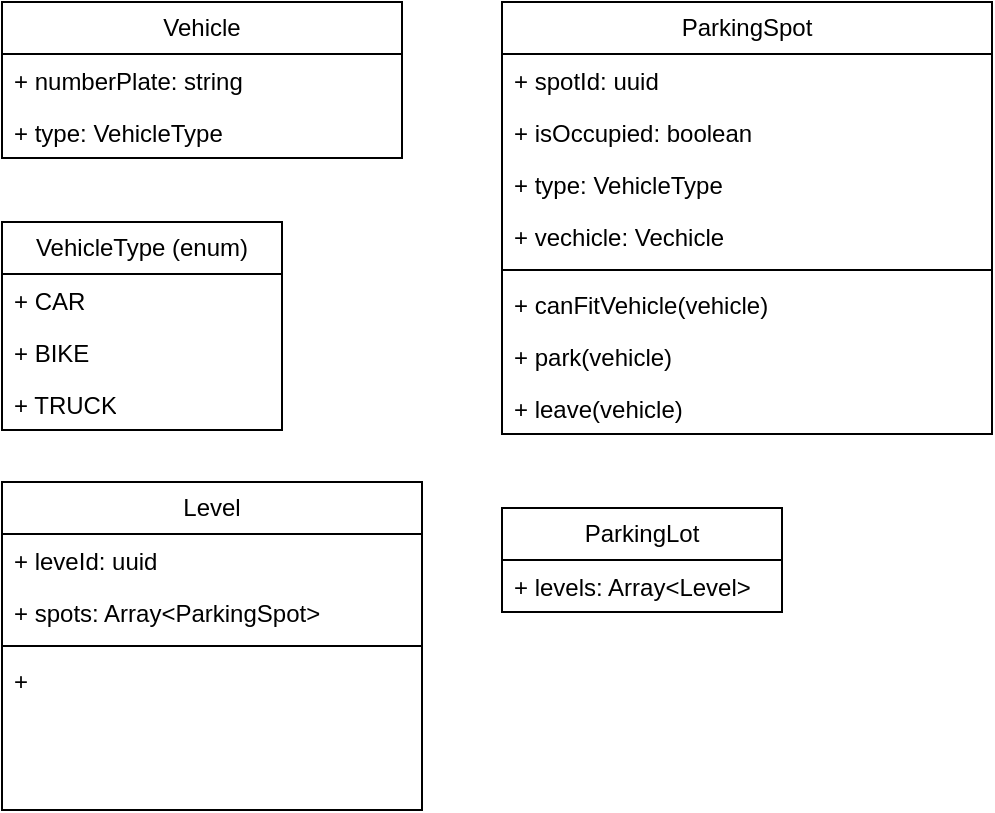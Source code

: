 <mxfile version="28.0.4">
  <diagram name="Class Diag" id="mNq84I7WRyMjBuiUOsIX">
    <mxGraphModel dx="542" dy="356" grid="1" gridSize="10" guides="1" tooltips="1" connect="1" arrows="1" fold="1" page="1" pageScale="1" pageWidth="850" pageHeight="1100" math="0" shadow="0">
      <root>
        <mxCell id="0" />
        <mxCell id="1" parent="0" />
        <mxCell id="VL3Vsun9g4K_ggrzlqBQ-1" value="Vehicle" style="swimlane;fontStyle=0;childLayout=stackLayout;horizontal=1;startSize=26;fillColor=none;horizontalStack=0;resizeParent=1;resizeParentMax=0;resizeLast=0;collapsible=1;marginBottom=0;whiteSpace=wrap;html=1;rounded=0;" vertex="1" parent="1">
          <mxGeometry x="150" y="110" width="200" height="78" as="geometry" />
        </mxCell>
        <mxCell id="VL3Vsun9g4K_ggrzlqBQ-2" value="+ numberPlate: string" style="text;strokeColor=none;fillColor=none;align=left;verticalAlign=top;spacingLeft=4;spacingRight=4;overflow=hidden;rotatable=0;points=[[0,0.5],[1,0.5]];portConstraint=eastwest;whiteSpace=wrap;html=1;rounded=0;" vertex="1" parent="VL3Vsun9g4K_ggrzlqBQ-1">
          <mxGeometry y="26" width="200" height="26" as="geometry" />
        </mxCell>
        <mxCell id="VL3Vsun9g4K_ggrzlqBQ-3" value="+ type: VehicleType" style="text;strokeColor=none;fillColor=none;align=left;verticalAlign=top;spacingLeft=4;spacingRight=4;overflow=hidden;rotatable=0;points=[[0,0.5],[1,0.5]];portConstraint=eastwest;whiteSpace=wrap;html=1;rounded=0;" vertex="1" parent="VL3Vsun9g4K_ggrzlqBQ-1">
          <mxGeometry y="52" width="200" height="26" as="geometry" />
        </mxCell>
        <mxCell id="VL3Vsun9g4K_ggrzlqBQ-5" value="ParkingSpot" style="swimlane;fontStyle=0;childLayout=stackLayout;horizontal=1;startSize=26;fillColor=none;horizontalStack=0;resizeParent=1;resizeParentMax=0;resizeLast=0;collapsible=1;marginBottom=0;whiteSpace=wrap;html=1;rounded=0;" vertex="1" parent="1">
          <mxGeometry x="400" y="110" width="245" height="216" as="geometry" />
        </mxCell>
        <mxCell id="VL3Vsun9g4K_ggrzlqBQ-6" value="+ spotId: uuid" style="text;strokeColor=none;fillColor=none;align=left;verticalAlign=top;spacingLeft=4;spacingRight=4;overflow=hidden;rotatable=0;points=[[0,0.5],[1,0.5]];portConstraint=eastwest;whiteSpace=wrap;html=1;rounded=0;" vertex="1" parent="VL3Vsun9g4K_ggrzlqBQ-5">
          <mxGeometry y="26" width="245" height="26" as="geometry" />
        </mxCell>
        <mxCell id="VL3Vsun9g4K_ggrzlqBQ-7" value="+ isOccupied: boolean" style="text;strokeColor=none;fillColor=none;align=left;verticalAlign=top;spacingLeft=4;spacingRight=4;overflow=hidden;rotatable=0;points=[[0,0.5],[1,0.5]];portConstraint=eastwest;whiteSpace=wrap;html=1;rounded=0;" vertex="1" parent="VL3Vsun9g4K_ggrzlqBQ-5">
          <mxGeometry y="52" width="245" height="26" as="geometry" />
        </mxCell>
        <mxCell id="VL3Vsun9g4K_ggrzlqBQ-8" value="+ type: VehicleType" style="text;strokeColor=none;fillColor=none;align=left;verticalAlign=top;spacingLeft=4;spacingRight=4;overflow=hidden;rotatable=0;points=[[0,0.5],[1,0.5]];portConstraint=eastwest;whiteSpace=wrap;html=1;rounded=0;" vertex="1" parent="VL3Vsun9g4K_ggrzlqBQ-5">
          <mxGeometry y="78" width="245" height="26" as="geometry" />
        </mxCell>
        <mxCell id="VL3Vsun9g4K_ggrzlqBQ-13" value="+ vechicle: Vechicle" style="text;strokeColor=none;fillColor=none;align=left;verticalAlign=top;spacingLeft=4;spacingRight=4;overflow=hidden;rotatable=0;points=[[0,0.5],[1,0.5]];portConstraint=eastwest;whiteSpace=wrap;html=1;rounded=0;" vertex="1" parent="VL3Vsun9g4K_ggrzlqBQ-5">
          <mxGeometry y="104" width="245" height="26" as="geometry" />
        </mxCell>
        <mxCell id="VL3Vsun9g4K_ggrzlqBQ-27" value="" style="line;strokeWidth=1;fillColor=none;align=left;verticalAlign=middle;spacingTop=-1;spacingLeft=3;spacingRight=3;rotatable=0;labelPosition=right;points=[];portConstraint=eastwest;strokeColor=inherit;" vertex="1" parent="VL3Vsun9g4K_ggrzlqBQ-5">
          <mxGeometry y="130" width="245" height="8" as="geometry" />
        </mxCell>
        <mxCell id="VL3Vsun9g4K_ggrzlqBQ-26" value="+ canFitVehicle(vehicle)&lt;div&gt;&lt;br&gt;&lt;/div&gt;" style="text;strokeColor=none;fillColor=none;align=left;verticalAlign=top;spacingLeft=4;spacingRight=4;overflow=hidden;rotatable=0;points=[[0,0.5],[1,0.5]];portConstraint=eastwest;whiteSpace=wrap;html=1;rounded=0;" vertex="1" parent="VL3Vsun9g4K_ggrzlqBQ-5">
          <mxGeometry y="138" width="245" height="26" as="geometry" />
        </mxCell>
        <mxCell id="VL3Vsun9g4K_ggrzlqBQ-32" value="+ park(vehicle)&lt;div&gt;&lt;br&gt;&lt;/div&gt;" style="text;strokeColor=none;fillColor=none;align=left;verticalAlign=top;spacingLeft=4;spacingRight=4;overflow=hidden;rotatable=0;points=[[0,0.5],[1,0.5]];portConstraint=eastwest;whiteSpace=wrap;html=1;rounded=0;" vertex="1" parent="VL3Vsun9g4K_ggrzlqBQ-5">
          <mxGeometry y="164" width="245" height="26" as="geometry" />
        </mxCell>
        <mxCell id="VL3Vsun9g4K_ggrzlqBQ-34" value="+ leave(vehicle)" style="text;strokeColor=none;fillColor=none;align=left;verticalAlign=top;spacingLeft=4;spacingRight=4;overflow=hidden;rotatable=0;points=[[0,0.5],[1,0.5]];portConstraint=eastwest;whiteSpace=wrap;html=1;rounded=0;" vertex="1" parent="VL3Vsun9g4K_ggrzlqBQ-5">
          <mxGeometry y="190" width="245" height="26" as="geometry" />
        </mxCell>
        <mxCell id="VL3Vsun9g4K_ggrzlqBQ-9" value="&lt;span style=&quot;text-align: left;&quot;&gt;VehicleType (enum)&lt;/span&gt;" style="swimlane;fontStyle=0;childLayout=stackLayout;horizontal=1;startSize=26;fillColor=none;horizontalStack=0;resizeParent=1;resizeParentMax=0;resizeLast=0;collapsible=1;marginBottom=0;whiteSpace=wrap;html=1;rounded=0;" vertex="1" parent="1">
          <mxGeometry x="150" y="220" width="140" height="104" as="geometry" />
        </mxCell>
        <mxCell id="VL3Vsun9g4K_ggrzlqBQ-10" value="+ CAR" style="text;strokeColor=none;fillColor=none;align=left;verticalAlign=top;spacingLeft=4;spacingRight=4;overflow=hidden;rotatable=0;points=[[0,0.5],[1,0.5]];portConstraint=eastwest;whiteSpace=wrap;html=1;rounded=0;" vertex="1" parent="VL3Vsun9g4K_ggrzlqBQ-9">
          <mxGeometry y="26" width="140" height="26" as="geometry" />
        </mxCell>
        <mxCell id="VL3Vsun9g4K_ggrzlqBQ-11" value="+ BIKE" style="text;strokeColor=none;fillColor=none;align=left;verticalAlign=top;spacingLeft=4;spacingRight=4;overflow=hidden;rotatable=0;points=[[0,0.5],[1,0.5]];portConstraint=eastwest;whiteSpace=wrap;html=1;rounded=0;" vertex="1" parent="VL3Vsun9g4K_ggrzlqBQ-9">
          <mxGeometry y="52" width="140" height="26" as="geometry" />
        </mxCell>
        <mxCell id="VL3Vsun9g4K_ggrzlqBQ-12" value="+ TRUCK" style="text;strokeColor=none;fillColor=none;align=left;verticalAlign=top;spacingLeft=4;spacingRight=4;overflow=hidden;rotatable=0;points=[[0,0.5],[1,0.5]];portConstraint=eastwest;whiteSpace=wrap;html=1;rounded=0;" vertex="1" parent="VL3Vsun9g4K_ggrzlqBQ-9">
          <mxGeometry y="78" width="140" height="26" as="geometry" />
        </mxCell>
        <mxCell id="VL3Vsun9g4K_ggrzlqBQ-14" value="Level" style="swimlane;fontStyle=0;childLayout=stackLayout;horizontal=1;startSize=26;fillColor=none;horizontalStack=0;resizeParent=1;resizeParentMax=0;resizeLast=0;collapsible=1;marginBottom=0;whiteSpace=wrap;html=1;rounded=0;" vertex="1" parent="1">
          <mxGeometry x="150" y="350" width="210" height="164" as="geometry" />
        </mxCell>
        <mxCell id="VL3Vsun9g4K_ggrzlqBQ-15" value="+ leveId: uuid" style="text;strokeColor=none;fillColor=none;align=left;verticalAlign=top;spacingLeft=4;spacingRight=4;overflow=hidden;rotatable=0;points=[[0,0.5],[1,0.5]];portConstraint=eastwest;whiteSpace=wrap;html=1;rounded=0;" vertex="1" parent="VL3Vsun9g4K_ggrzlqBQ-14">
          <mxGeometry y="26" width="210" height="26" as="geometry" />
        </mxCell>
        <mxCell id="VL3Vsun9g4K_ggrzlqBQ-16" value="+ spots: Array&amp;lt;&lt;span style=&quot;text-align: center;&quot;&gt;ParkingSpot&lt;/span&gt;&amp;gt;" style="text;strokeColor=none;fillColor=none;align=left;verticalAlign=top;spacingLeft=4;spacingRight=4;overflow=hidden;rotatable=0;points=[[0,0.5],[1,0.5]];portConstraint=eastwest;whiteSpace=wrap;html=1;rounded=0;" vertex="1" parent="VL3Vsun9g4K_ggrzlqBQ-14">
          <mxGeometry y="52" width="210" height="26" as="geometry" />
        </mxCell>
        <mxCell id="VL3Vsun9g4K_ggrzlqBQ-39" value="" style="line;strokeWidth=1;fillColor=none;align=left;verticalAlign=middle;spacingTop=-1;spacingLeft=3;spacingRight=3;rotatable=0;labelPosition=right;points=[];portConstraint=eastwest;strokeColor=inherit;" vertex="1" parent="VL3Vsun9g4K_ggrzlqBQ-14">
          <mxGeometry y="78" width="210" height="8" as="geometry" />
        </mxCell>
        <mxCell id="VL3Vsun9g4K_ggrzlqBQ-38" value="+&amp;nbsp;" style="text;strokeColor=none;fillColor=none;align=left;verticalAlign=top;spacingLeft=4;spacingRight=4;overflow=hidden;rotatable=0;points=[[0,0.5],[1,0.5]];portConstraint=eastwest;whiteSpace=wrap;html=1;rounded=0;" vertex="1" parent="VL3Vsun9g4K_ggrzlqBQ-14">
          <mxGeometry y="86" width="210" height="26" as="geometry" />
        </mxCell>
        <mxCell id="VL3Vsun9g4K_ggrzlqBQ-37" style="text;strokeColor=none;fillColor=none;align=left;verticalAlign=top;spacingLeft=4;spacingRight=4;overflow=hidden;rotatable=0;points=[[0,0.5],[1,0.5]];portConstraint=eastwest;whiteSpace=wrap;html=1;rounded=0;" vertex="1" parent="VL3Vsun9g4K_ggrzlqBQ-14">
          <mxGeometry y="112" width="210" height="26" as="geometry" />
        </mxCell>
        <mxCell id="VL3Vsun9g4K_ggrzlqBQ-36" style="text;strokeColor=none;fillColor=none;align=left;verticalAlign=top;spacingLeft=4;spacingRight=4;overflow=hidden;rotatable=0;points=[[0,0.5],[1,0.5]];portConstraint=eastwest;whiteSpace=wrap;html=1;rounded=0;" vertex="1" parent="VL3Vsun9g4K_ggrzlqBQ-14">
          <mxGeometry y="138" width="210" height="26" as="geometry" />
        </mxCell>
        <mxCell id="VL3Vsun9g4K_ggrzlqBQ-18" value="ParkingLot" style="swimlane;fontStyle=0;childLayout=stackLayout;horizontal=1;startSize=26;fillColor=none;horizontalStack=0;resizeParent=1;resizeParentMax=0;resizeLast=0;collapsible=1;marginBottom=0;whiteSpace=wrap;html=1;rounded=0;" vertex="1" parent="1">
          <mxGeometry x="400" y="363" width="140" height="52" as="geometry" />
        </mxCell>
        <mxCell id="VL3Vsun9g4K_ggrzlqBQ-19" value="+ levels: Array&amp;lt;Level&amp;gt;" style="text;strokeColor=none;fillColor=none;align=left;verticalAlign=top;spacingLeft=4;spacingRight=4;overflow=hidden;rotatable=0;points=[[0,0.5],[1,0.5]];portConstraint=eastwest;whiteSpace=wrap;html=1;rounded=0;" vertex="1" parent="VL3Vsun9g4K_ggrzlqBQ-18">
          <mxGeometry y="26" width="140" height="26" as="geometry" />
        </mxCell>
      </root>
    </mxGraphModel>
  </diagram>
</mxfile>
